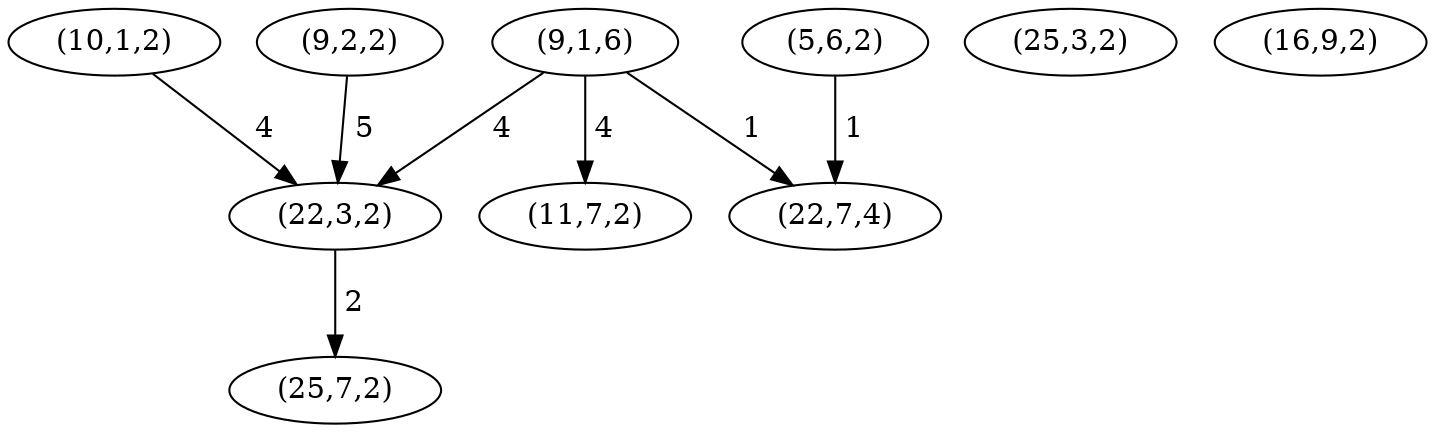 digraph G {
 graph [splines=true overlap=false]
 node  [shape=ellipse, width=0.3, height=0.3]
 0 [label="(9,1,6)"];
 1 [label="(22,3,2)"];
 2 [label="(22,7,4)"];
 3 [label="(11,7,2)"];
 4 [label="(10,1,2)"];
 5 [label="(9,2,2)"];
 6 [label="(25,7,2)"];
 7 [label="(25,3,2)"];
 8 [label="(5,6,2)"];
 9 [label="(16,9,2)"];
 0 -> 1 [label=" 4"];
 0 -> 2 [label=" 1"];
 0 -> 3 [label=" 4"];
 1 -> 6 [label=" 2"];
 4 -> 1 [label=" 4"];
 5 -> 1 [label=" 5"];
 8 -> 2 [label=" 1"];
}